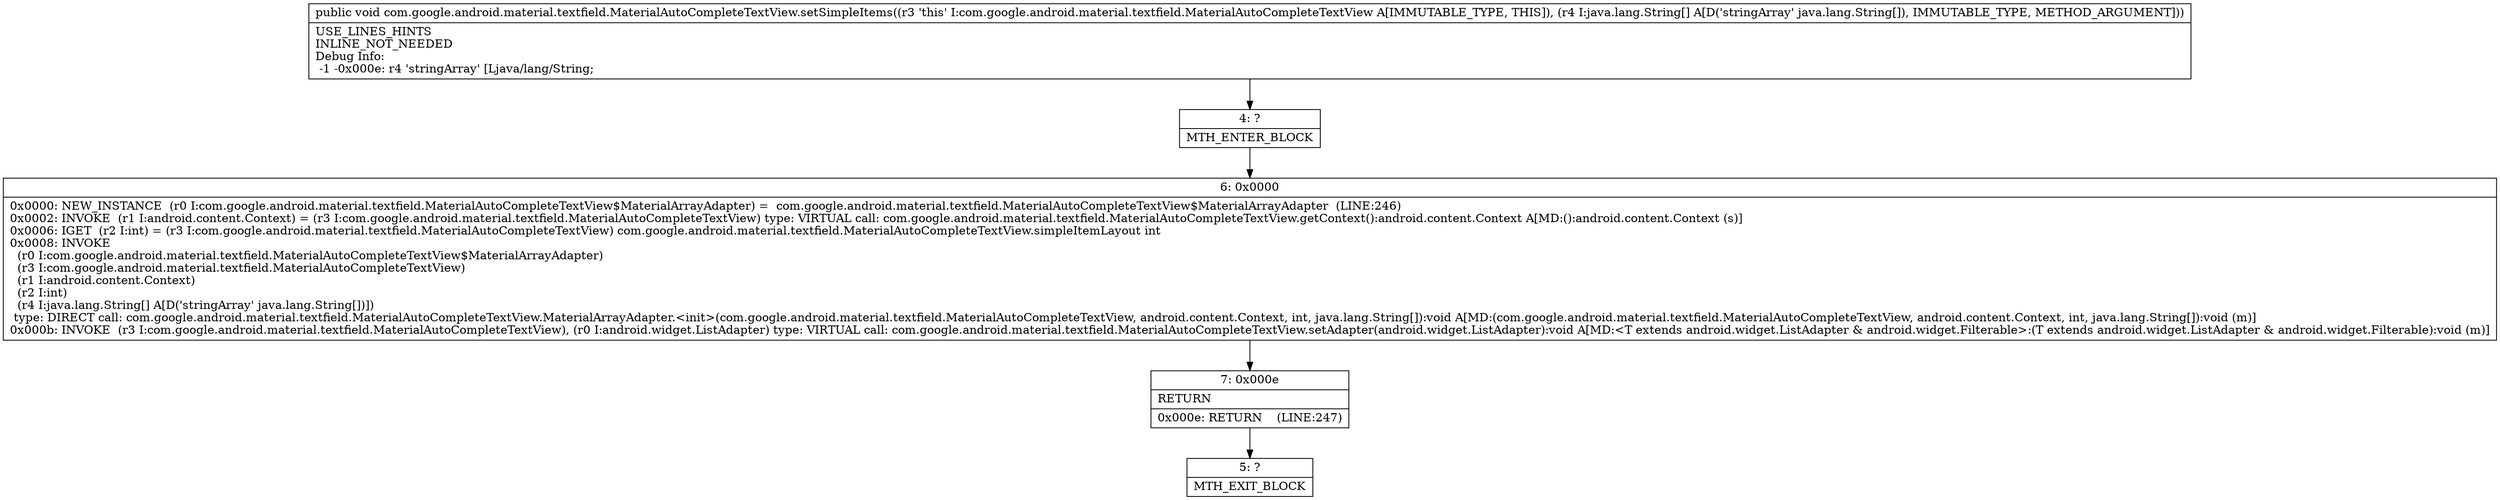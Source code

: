 digraph "CFG forcom.google.android.material.textfield.MaterialAutoCompleteTextView.setSimpleItems([Ljava\/lang\/String;)V" {
Node_4 [shape=record,label="{4\:\ ?|MTH_ENTER_BLOCK\l}"];
Node_6 [shape=record,label="{6\:\ 0x0000|0x0000: NEW_INSTANCE  (r0 I:com.google.android.material.textfield.MaterialAutoCompleteTextView$MaterialArrayAdapter) =  com.google.android.material.textfield.MaterialAutoCompleteTextView$MaterialArrayAdapter  (LINE:246)\l0x0002: INVOKE  (r1 I:android.content.Context) = (r3 I:com.google.android.material.textfield.MaterialAutoCompleteTextView) type: VIRTUAL call: com.google.android.material.textfield.MaterialAutoCompleteTextView.getContext():android.content.Context A[MD:():android.content.Context (s)]\l0x0006: IGET  (r2 I:int) = (r3 I:com.google.android.material.textfield.MaterialAutoCompleteTextView) com.google.android.material.textfield.MaterialAutoCompleteTextView.simpleItemLayout int \l0x0008: INVOKE  \l  (r0 I:com.google.android.material.textfield.MaterialAutoCompleteTextView$MaterialArrayAdapter)\l  (r3 I:com.google.android.material.textfield.MaterialAutoCompleteTextView)\l  (r1 I:android.content.Context)\l  (r2 I:int)\l  (r4 I:java.lang.String[] A[D('stringArray' java.lang.String[])])\l type: DIRECT call: com.google.android.material.textfield.MaterialAutoCompleteTextView.MaterialArrayAdapter.\<init\>(com.google.android.material.textfield.MaterialAutoCompleteTextView, android.content.Context, int, java.lang.String[]):void A[MD:(com.google.android.material.textfield.MaterialAutoCompleteTextView, android.content.Context, int, java.lang.String[]):void (m)]\l0x000b: INVOKE  (r3 I:com.google.android.material.textfield.MaterialAutoCompleteTextView), (r0 I:android.widget.ListAdapter) type: VIRTUAL call: com.google.android.material.textfield.MaterialAutoCompleteTextView.setAdapter(android.widget.ListAdapter):void A[MD:\<T extends android.widget.ListAdapter & android.widget.Filterable\>:(T extends android.widget.ListAdapter & android.widget.Filterable):void (m)]\l}"];
Node_7 [shape=record,label="{7\:\ 0x000e|RETURN\l|0x000e: RETURN    (LINE:247)\l}"];
Node_5 [shape=record,label="{5\:\ ?|MTH_EXIT_BLOCK\l}"];
MethodNode[shape=record,label="{public void com.google.android.material.textfield.MaterialAutoCompleteTextView.setSimpleItems((r3 'this' I:com.google.android.material.textfield.MaterialAutoCompleteTextView A[IMMUTABLE_TYPE, THIS]), (r4 I:java.lang.String[] A[D('stringArray' java.lang.String[]), IMMUTABLE_TYPE, METHOD_ARGUMENT]))  | USE_LINES_HINTS\lINLINE_NOT_NEEDED\lDebug Info:\l  \-1 \-0x000e: r4 'stringArray' [Ljava\/lang\/String;\l}"];
MethodNode -> Node_4;Node_4 -> Node_6;
Node_6 -> Node_7;
Node_7 -> Node_5;
}

